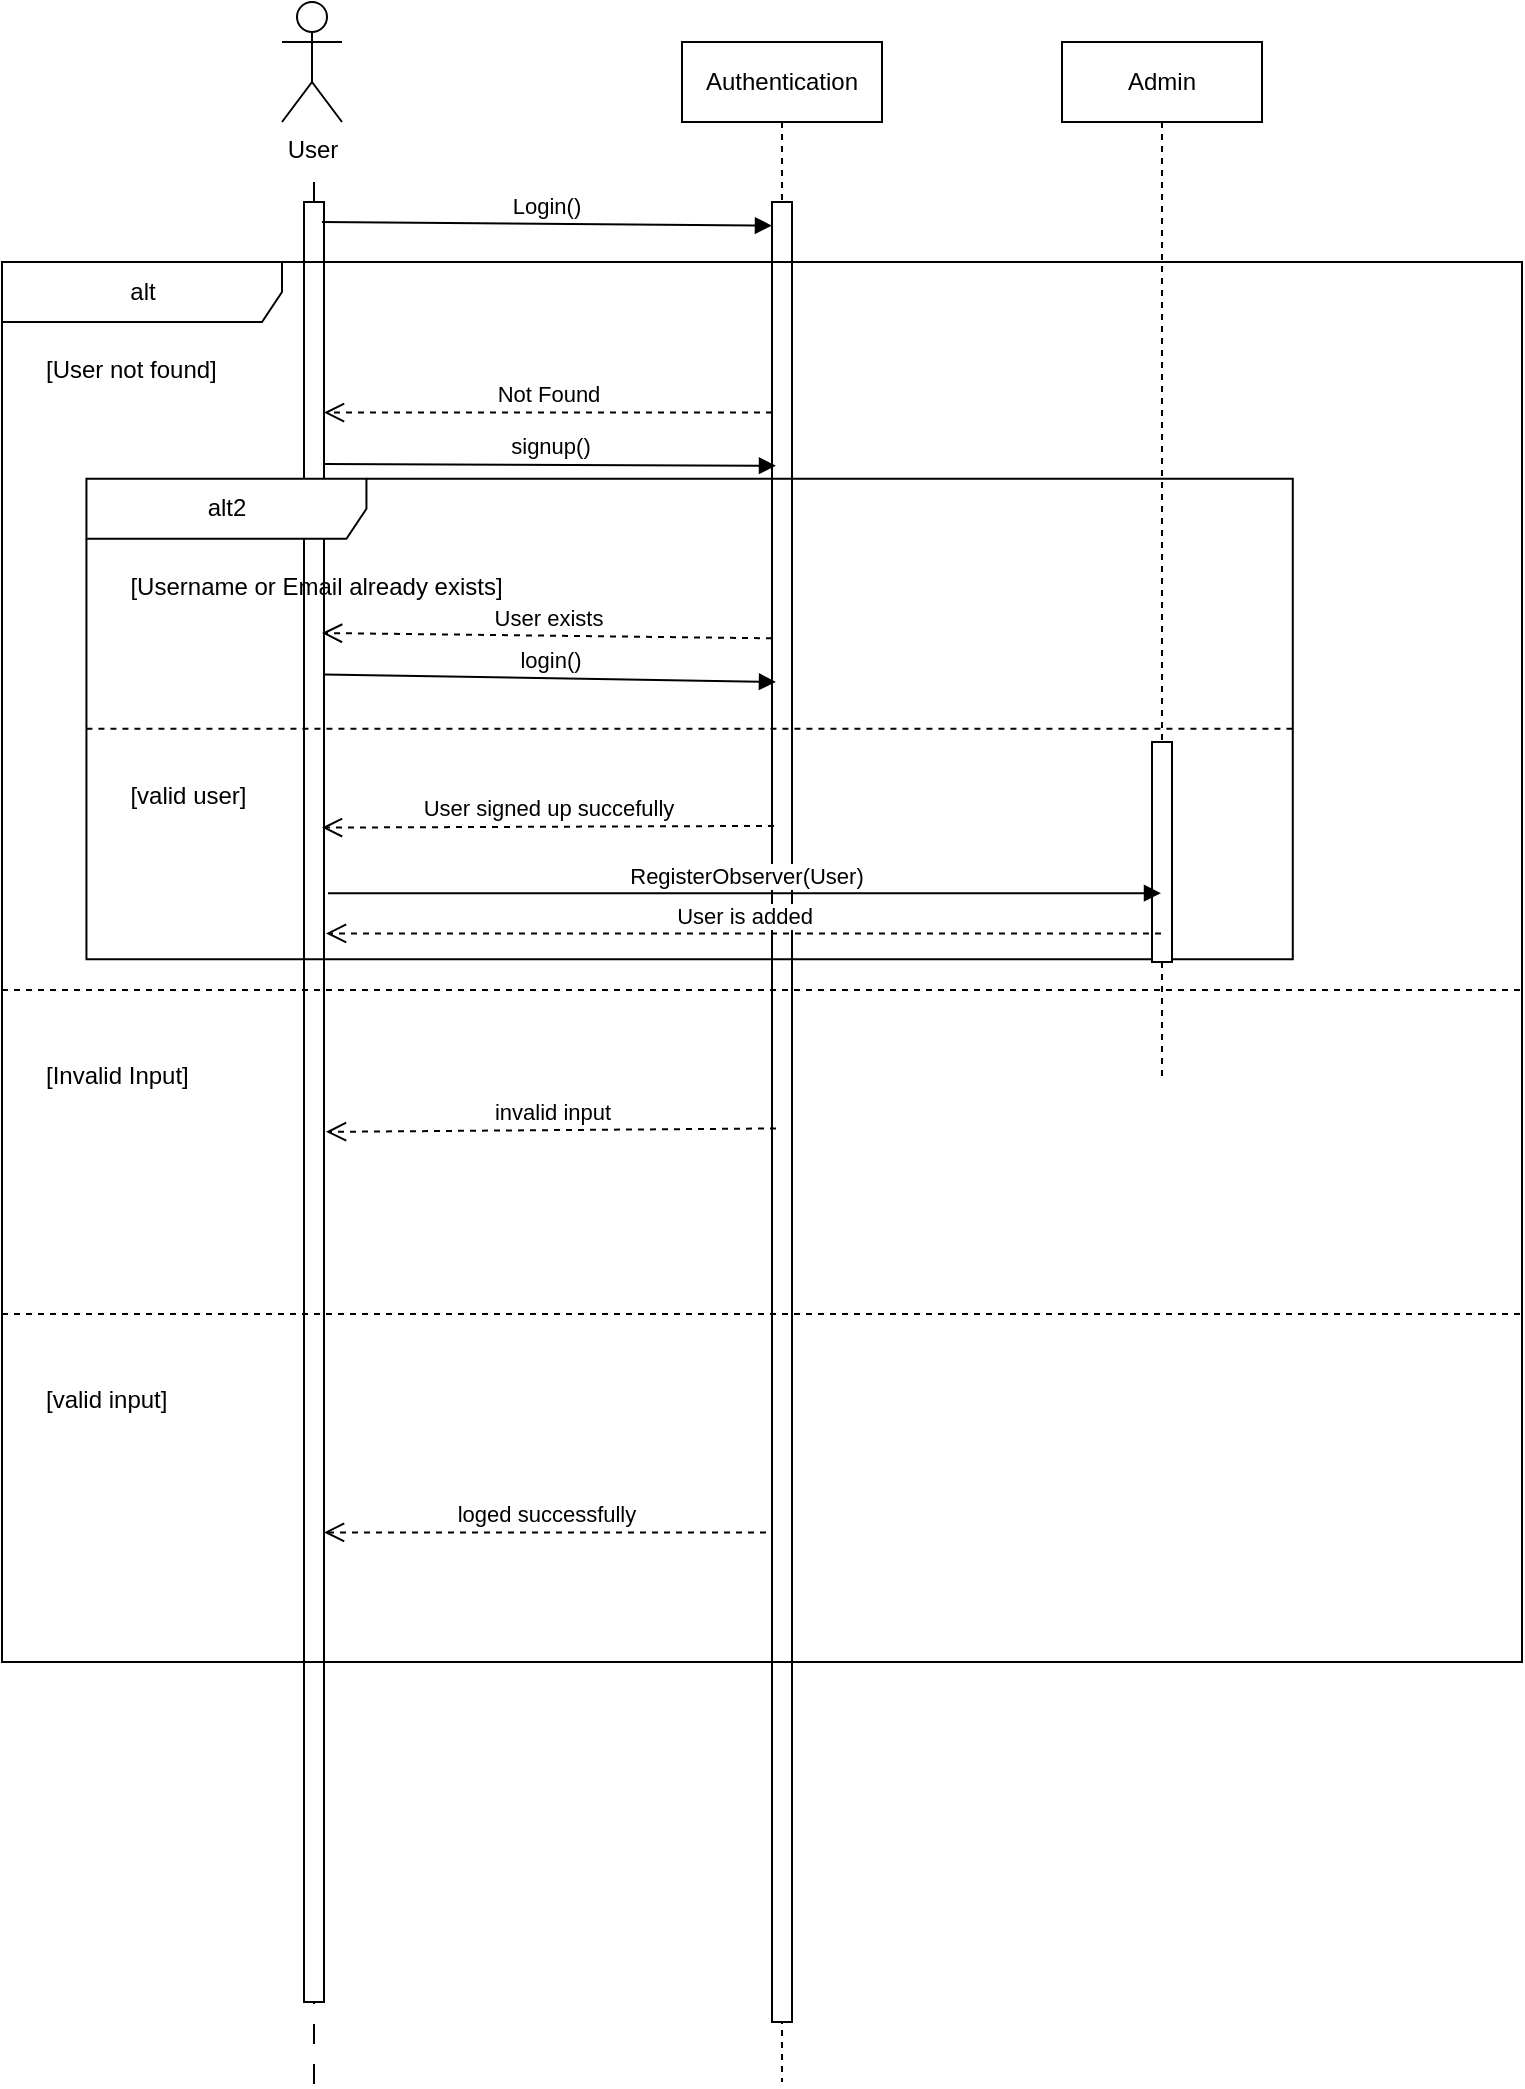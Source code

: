<mxfile version="16.5.1" type="device"><diagram id="1hsX8BrQ0js0kQwMKw8-" name="Page-1"><mxGraphModel dx="868" dy="553" grid="1" gridSize="10" guides="1" tooltips="1" connect="1" arrows="1" fold="1" page="1" pageScale="1" pageWidth="850" pageHeight="1100" math="0" shadow="0"><root><mxCell id="0"/><mxCell id="1" parent="0"/><mxCell id="KDKZw9j-P3LjjRWTYGpq-1" value="User" style="shape=umlActor;verticalLabelPosition=bottom;verticalAlign=top;html=1;" parent="1" vertex="1"><mxGeometry x="170" y="750" width="30" height="60" as="geometry"/></mxCell><mxCell id="KDKZw9j-P3LjjRWTYGpq-2" value="" style="endArrow=none;startArrow=none;endFill=0;startFill=0;endSize=8;html=1;verticalAlign=bottom;dashed=1;labelBackgroundColor=none;dashPattern=10 10;rounded=0;" parent="1" source="KDKZw9j-P3LjjRWTYGpq-4" edge="1"><mxGeometry width="160" relative="1" as="geometry"><mxPoint x="186" y="1312" as="sourcePoint"/><mxPoint x="186" y="830" as="targetPoint"/></mxGeometry></mxCell><mxCell id="KDKZw9j-P3LjjRWTYGpq-4" value="" style="html=1;points=[];perimeter=orthogonalPerimeter;" parent="1" vertex="1"><mxGeometry x="181" y="850" width="10" height="900" as="geometry"/></mxCell><mxCell id="KDKZw9j-P3LjjRWTYGpq-5" value="" style="endArrow=none;startArrow=none;endFill=0;startFill=0;endSize=8;html=1;verticalAlign=bottom;dashed=1;labelBackgroundColor=none;dashPattern=10 10;rounded=0;" parent="1" target="KDKZw9j-P3LjjRWTYGpq-4" edge="1"><mxGeometry width="160" relative="1" as="geometry"><mxPoint x="186" y="1791" as="sourcePoint"/><mxPoint x="186" y="830" as="targetPoint"/></mxGeometry></mxCell><mxCell id="KDKZw9j-P3LjjRWTYGpq-6" value="Authentication" style="shape=umlLifeline;perimeter=lifelinePerimeter;whiteSpace=wrap;html=1;container=1;collapsible=0;recursiveResize=0;outlineConnect=0;" parent="1" vertex="1"><mxGeometry x="370" y="770" width="100" height="1020" as="geometry"/></mxCell><mxCell id="KDKZw9j-P3LjjRWTYGpq-7" value="" style="html=1;points=[];perimeter=orthogonalPerimeter;" parent="KDKZw9j-P3LjjRWTYGpq-6" vertex="1"><mxGeometry x="45" y="80" width="10" height="910" as="geometry"/></mxCell><mxCell id="KDKZw9j-P3LjjRWTYGpq-8" value="Login()" style="html=1;verticalAlign=bottom;endArrow=block;rounded=0;entryX=0;entryY=0.013;entryDx=0;entryDy=0;entryPerimeter=0;" parent="1" target="KDKZw9j-P3LjjRWTYGpq-7" edge="1"><mxGeometry width="80" relative="1" as="geometry"><mxPoint x="190" y="860" as="sourcePoint"/><mxPoint x="500" y="1020" as="targetPoint"/></mxGeometry></mxCell><mxCell id="KDKZw9j-P3LjjRWTYGpq-12" value="Not Found" style="html=1;verticalAlign=bottom;endArrow=open;dashed=1;endSize=8;rounded=0;exitX=0;exitY=0.119;exitDx=0;exitDy=0;exitPerimeter=0;" parent="1" edge="1"><mxGeometry relative="1" as="geometry"><mxPoint x="415" y="955.29" as="sourcePoint"/><mxPoint x="191" y="955.29" as="targetPoint"/></mxGeometry></mxCell><mxCell id="KDKZw9j-P3LjjRWTYGpq-13" value="login()" style="html=1;verticalAlign=bottom;endArrow=block;rounded=0;exitX=1;exitY=0.198;exitDx=0;exitDy=0;exitPerimeter=0;entryX=0.2;entryY=0.2;entryDx=0;entryDy=0;entryPerimeter=0;" parent="1" edge="1"><mxGeometry width="80" relative="1" as="geometry"><mxPoint x="191" y="1086.2" as="sourcePoint"/><mxPoint x="417" y="1090" as="targetPoint"/></mxGeometry></mxCell><mxCell id="KDKZw9j-P3LjjRWTYGpq-9" value="alt" style="shape=umlFrame;tabWidth=110;tabHeight=30;tabPosition=left;html=1;boundedLbl=1;labelInHeader=1;width=140;height=30;" parent="1" vertex="1"><mxGeometry x="30" y="880" width="760" height="700" as="geometry"/></mxCell><mxCell id="KDKZw9j-P3LjjRWTYGpq-10" value="[User not found]" style="text" parent="KDKZw9j-P3LjjRWTYGpq-9" vertex="1"><mxGeometry width="100" height="20" relative="1" as="geometry"><mxPoint x="20" y="40" as="offset"/></mxGeometry></mxCell><mxCell id="KDKZw9j-P3LjjRWTYGpq-11" value="[Invalid Input]" style="line;strokeWidth=1;dashed=1;labelPosition=center;verticalLabelPosition=bottom;align=left;verticalAlign=top;spacingLeft=20;spacingTop=15;" parent="KDKZw9j-P3LjjRWTYGpq-9" vertex="1"><mxGeometry y="350.0" width="760" height="28" as="geometry"/></mxCell><mxCell id="KDKZw9j-P3LjjRWTYGpq-17" value="[valid input]" style="line;strokeWidth=1;dashed=1;labelPosition=center;verticalLabelPosition=bottom;align=left;verticalAlign=top;spacingLeft=20;spacingTop=15;" parent="KDKZw9j-P3LjjRWTYGpq-9" vertex="1"><mxGeometry y="511.941" width="760" height="28" as="geometry"/></mxCell><mxCell id="KDKZw9j-P3LjjRWTYGpq-14" value="alt2" style="shape=umlFrame;tabWidth=110;tabHeight=30;tabPosition=left;html=1;boundedLbl=1;labelInHeader=1;width=140;height=30;" parent="KDKZw9j-P3LjjRWTYGpq-9" vertex="1"><mxGeometry x="42.222" y="108.358" width="603.175" height="240.299" as="geometry"/></mxCell><mxCell id="KDKZw9j-P3LjjRWTYGpq-15" value="[Username or Email already exists]" style="text" parent="KDKZw9j-P3LjjRWTYGpq-14" vertex="1"><mxGeometry width="190" height="20" relative="1" as="geometry"><mxPoint x="20" y="40" as="offset"/></mxGeometry></mxCell><mxCell id="KDKZw9j-P3LjjRWTYGpq-16" value="[valid user]" style="line;strokeWidth=1;dashed=1;labelPosition=center;verticalLabelPosition=bottom;align=left;verticalAlign=top;spacingLeft=20;spacingTop=15;" parent="KDKZw9j-P3LjjRWTYGpq-14" vertex="1"><mxGeometry y="120.149" width="603.175" height="9.612" as="geometry"/></mxCell><mxCell id="KDKZw9j-P3LjjRWTYGpq-18" value="User exists" style="html=1;verticalAlign=bottom;endArrow=open;dashed=1;endSize=8;rounded=0;exitX=0;exitY=0.265;exitDx=0;exitDy=0;exitPerimeter=0;entryX=0.9;entryY=0.265;entryDx=0;entryDy=0;entryPerimeter=0;" parent="1" edge="1"><mxGeometry relative="1" as="geometry"><mxPoint x="415" y="1068.15" as="sourcePoint"/><mxPoint x="190" y="1065.5" as="targetPoint"/></mxGeometry></mxCell><mxCell id="KDKZw9j-P3LjjRWTYGpq-19" value="User signed up succefully" style="html=1;verticalAlign=bottom;endArrow=open;dashed=1;endSize=8;rounded=0;entryX=0.9;entryY=0.36;entryDx=0;entryDy=0;entryPerimeter=0;exitX=0.1;exitY=0.358;exitDx=0;exitDy=0;exitPerimeter=0;" parent="1" edge="1"><mxGeometry relative="1" as="geometry"><mxPoint x="416" y="1161.94" as="sourcePoint"/><mxPoint x="190" y="1162.8" as="targetPoint"/></mxGeometry></mxCell><mxCell id="KDKZw9j-P3LjjRWTYGpq-20" value="invalid input" style="html=1;verticalAlign=bottom;endArrow=open;dashed=1;endSize=8;rounded=0;exitX=0.2;exitY=0.447;exitDx=0;exitDy=0;exitPerimeter=0;entryX=1.1;entryY=0.451;entryDx=0;entryDy=0;entryPerimeter=0;" parent="1" edge="1"><mxGeometry relative="1" as="geometry"><mxPoint x="417" y="1313.21" as="sourcePoint"/><mxPoint x="192" y="1314.93" as="targetPoint"/></mxGeometry></mxCell><mxCell id="KDKZw9j-P3LjjRWTYGpq-22" value="signup()" style="html=1;verticalAlign=bottom;endArrow=block;rounded=0;exitX=1;exitY=0.198;exitDx=0;exitDy=0;exitPerimeter=0;entryX=0.2;entryY=0.2;entryDx=0;entryDy=0;entryPerimeter=0;" parent="1" edge="1"><mxGeometry width="80" relative="1" as="geometry"><mxPoint x="191" y="981" as="sourcePoint"/><mxPoint x="417" y="981.86" as="targetPoint"/></mxGeometry></mxCell><mxCell id="KDKZw9j-P3LjjRWTYGpq-24" value="loged successfully" style="html=1;verticalAlign=bottom;endArrow=open;dashed=1;endSize=8;rounded=0;exitX=-0.3;exitY=0.647;exitDx=0;exitDy=0;exitPerimeter=0;" parent="1" edge="1"><mxGeometry relative="1" as="geometry"><mxPoint x="412" y="1515.21" as="sourcePoint"/><mxPoint x="191" y="1515.21" as="targetPoint"/></mxGeometry></mxCell><mxCell id="rO2I9uXM4Cytwu_9n1kT-1" value="Admin" style="shape=umlLifeline;perimeter=lifelinePerimeter;whiteSpace=wrap;html=1;container=1;collapsible=0;recursiveResize=0;outlineConnect=0;" vertex="1" parent="1"><mxGeometry x="560" y="770" width="100" height="520" as="geometry"/></mxCell><mxCell id="rO2I9uXM4Cytwu_9n1kT-2" value="" style="html=1;points=[];perimeter=orthogonalPerimeter;" vertex="1" parent="rO2I9uXM4Cytwu_9n1kT-1"><mxGeometry x="45" y="350" width="10" height="110" as="geometry"/></mxCell><mxCell id="rO2I9uXM4Cytwu_9n1kT-3" value="RegisterObserver(User)" style="html=1;verticalAlign=bottom;endArrow=block;rounded=0;exitX=1.2;exitY=0.014;exitDx=0;exitDy=0;exitPerimeter=0;" edge="1" parent="1"><mxGeometry width="80" relative="1" as="geometry"><mxPoint x="193" y="1195.6" as="sourcePoint"/><mxPoint x="609.5" y="1195.6" as="targetPoint"/></mxGeometry></mxCell><mxCell id="rO2I9uXM4Cytwu_9n1kT-4" value="User is added" style="html=1;verticalAlign=bottom;endArrow=open;dashed=1;endSize=8;rounded=0;entryX=1.1;entryY=0.003;entryDx=0;entryDy=0;entryPerimeter=0;" edge="1" parent="1"><mxGeometry relative="1" as="geometry"><mxPoint x="609.5" y="1215.7" as="sourcePoint"/><mxPoint x="192" y="1215.7" as="targetPoint"/></mxGeometry></mxCell></root></mxGraphModel></diagram></mxfile>